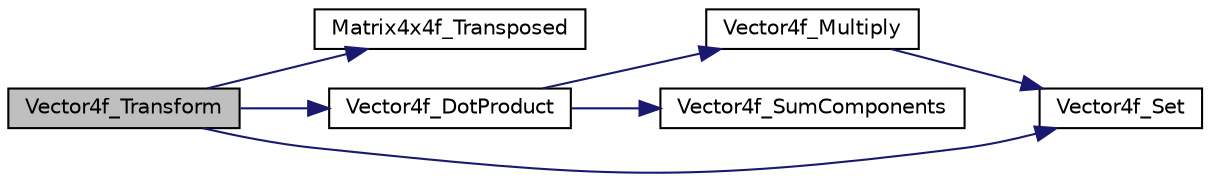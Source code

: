 digraph "Vector4f_Transform"
{
 // LATEX_PDF_SIZE
  edge [fontname="Helvetica",fontsize="10",labelfontname="Helvetica",labelfontsize="10"];
  node [fontname="Helvetica",fontsize="10",shape=record];
  rankdir="LR";
  Node1 [label="Vector4f_Transform",height=0.2,width=0.4,color="black", fillcolor="grey75", style="filled", fontcolor="black",tooltip=" "];
  Node1 -> Node2 [color="midnightblue",fontsize="10",style="solid",fontname="Helvetica"];
  Node2 [label="Matrix4x4f_Transposed",height=0.2,width=0.4,color="black", fillcolor="white", style="filled",URL="$maths3d_8h.html#aefb08742da337dfb8cc6147e39b16fd0",tooltip=" "];
  Node1 -> Node3 [color="midnightblue",fontsize="10",style="solid",fontname="Helvetica"];
  Node3 [label="Vector4f_DotProduct",height=0.2,width=0.4,color="black", fillcolor="white", style="filled",URL="$maths3d_8h.html#afa6fbd00f48007bc9ca8b9fad6911058",tooltip=" "];
  Node3 -> Node4 [color="midnightblue",fontsize="10",style="solid",fontname="Helvetica"];
  Node4 [label="Vector4f_Multiply",height=0.2,width=0.4,color="black", fillcolor="white", style="filled",URL="$maths3d_8h.html#a90265d9aa55b92df80e1ff0db7be136f",tooltip=" "];
  Node4 -> Node5 [color="midnightblue",fontsize="10",style="solid",fontname="Helvetica"];
  Node5 [label="Vector4f_Set",height=0.2,width=0.4,color="black", fillcolor="white", style="filled",URL="$maths3d_8h.html#ae4a4af082482c7992d487d2f709a1d4b",tooltip=" "];
  Node3 -> Node6 [color="midnightblue",fontsize="10",style="solid",fontname="Helvetica"];
  Node6 [label="Vector4f_SumComponents",height=0.2,width=0.4,color="black", fillcolor="white", style="filled",URL="$maths3d_8h.html#a670630003a2a62f351daa92d3e3a6d8f",tooltip=" "];
  Node1 -> Node5 [color="midnightblue",fontsize="10",style="solid",fontname="Helvetica"];
}
